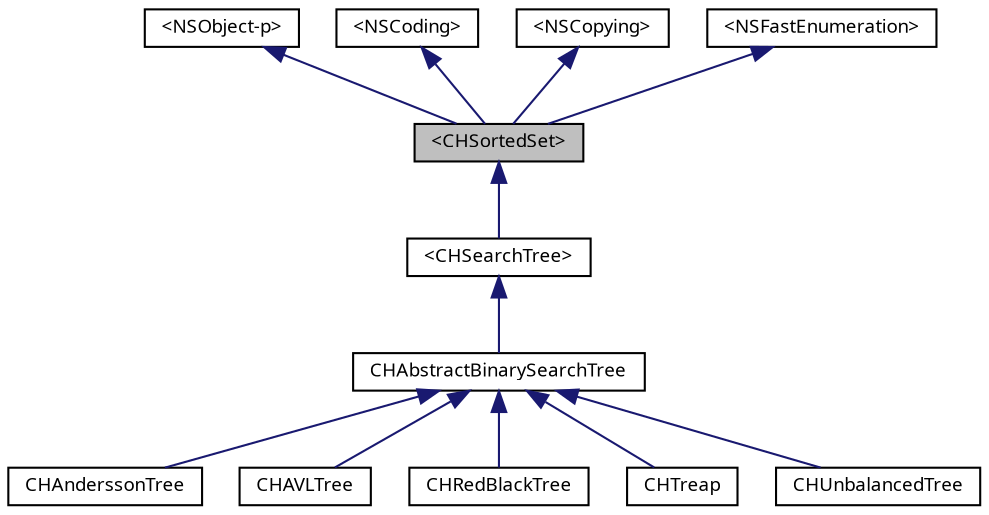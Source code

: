 digraph "&lt;CHSortedSet&gt;"
{
  bgcolor="transparent";
  edge [fontname="LucidaGrande",fontsize="9",labelfontname="LucidaGrande",labelfontsize="9"];
  node [fontname="LucidaGrande",fontsize="9",shape=record];
  Node1 [label="\<CHSortedSet\>",height=0.2,width=0.4,color="black", fillcolor="grey75", style="filled" fontcolor="black"];
  Node2 -> Node1 [dir="back",color="midnightblue",fontsize="9",style="solid",fontname="LucidaGrande"];
  Node2 [label="\<NSObject-p\>",height=0.2,width=0.4,color="black",URL="/Users/pavellitvinenko/Documents/My Projects/LoopsequeDJ/App/Libraries/CHDataStructures/doxygen/doxygen-cocoa-tags.xml$http://developer.apple.com/mac/library/documentation/Cocoa/Reference/Foundation/Protocols/NSObject_Protocol/Reference/NSObject.html"];
  Node3 -> Node1 [dir="back",color="midnightblue",fontsize="9",style="solid",fontname="LucidaGrande"];
  Node3 [label="\<NSCoding\>",height=0.2,width=0.4,color="black",URL="/Users/pavellitvinenko/Documents/My Projects/LoopsequeDJ/App/Libraries/CHDataStructures/doxygen/doxygen-cocoa-tags.xml$http://developer.apple.com/mac/library/documentation/Cocoa/Reference/Foundation/Protocols/NSCoding_Protocol/Reference/Reference.html"];
  Node4 -> Node1 [dir="back",color="midnightblue",fontsize="9",style="solid",fontname="LucidaGrande"];
  Node4 [label="\<NSCopying\>",height=0.2,width=0.4,color="black",URL="/Users/pavellitvinenko/Documents/My Projects/LoopsequeDJ/App/Libraries/CHDataStructures/doxygen/doxygen-cocoa-tags.xml$http://developer.apple.com/mac/library/documentation/Cocoa/Reference/Foundation/Protocols/NSCopying_Protocol/Reference/Reference.html"];
  Node5 -> Node1 [dir="back",color="midnightblue",fontsize="9",style="solid",fontname="LucidaGrande"];
  Node5 [label="\<NSFastEnumeration\>",height=0.2,width=0.4,color="black",URL="/Users/pavellitvinenko/Documents/My Projects/LoopsequeDJ/App/Libraries/CHDataStructures/doxygen/doxygen-cocoa-tags.xml$http://developer.apple.com/mac/library/documentation/Cocoa/Reference/NSFastEnumeration_protocol/Reference/NSFastEnumeration.html"];
  Node1 -> Node6 [dir="back",color="midnightblue",fontsize="9",style="solid",fontname="LucidaGrande"];
  Node6 [label="\<CHSearchTree\>",height=0.2,width=0.4,color="black",URL="$protocol_c_h_search_tree-p.html",tooltip="A protocol which specifes an interface for search trees, such as standard binary trees, B-trees, N-ary trees, or any similar tree-like structure."];
  Node6 -> Node7 [dir="back",color="midnightblue",fontsize="9",style="solid",fontname="LucidaGrande"];
  Node7 [label="CHAbstractBinarySearchTree",height=0.2,width=0.4,color="black",URL="$interface_c_h_abstract_binary_search_tree.html",tooltip="An abstract CHSearchTree with many default method implementations."];
  Node7 -> Node8 [dir="back",color="midnightblue",fontsize="9",style="solid",fontname="LucidaGrande"];
  Node8 [label="CHAnderssonTree",height=0.2,width=0.4,color="black",URL="$interface_c_h_andersson_tree.html",tooltip="An AA-tree, a balanced binary search tree with guaranteed O(log n) access."];
  Node7 -> Node9 [dir="back",color="midnightblue",fontsize="9",style="solid",fontname="LucidaGrande"];
  Node9 [label="CHAVLTree",height=0.2,width=0.4,color="black",URL="$interface_c_h_a_v_l_tree.html",tooltip="An AVL tree, a balanced binary search tree with guaranteed O(log n) access."];
  Node7 -> Node10 [dir="back",color="midnightblue",fontsize="9",style="solid",fontname="LucidaGrande"];
  Node10 [label="CHRedBlackTree",height=0.2,width=0.4,color="black",URL="$interface_c_h_red_black_tree.html",tooltip="A Red-Black tree, a balanced binary search tree with guaranteed O(log n) access."];
  Node7 -> Node11 [dir="back",color="midnightblue",fontsize="9",style="solid",fontname="LucidaGrande"];
  Node11 [label="CHTreap",height=0.2,width=0.4,color="black",URL="$interface_c_h_treap.html",tooltip="A Treap, a balanced binary tree with O(log n) access in general, and improbable worst cases..."];
  Node7 -> Node12 [dir="back",color="midnightblue",fontsize="9",style="solid",fontname="LucidaGrande"];
  Node12 [label="CHUnbalancedTree",height=0.2,width=0.4,color="black",URL="$interface_c_h_unbalanced_tree.html",tooltip="A simple unbalanced binary tree that does not guarantee O(log n) access."];
}

